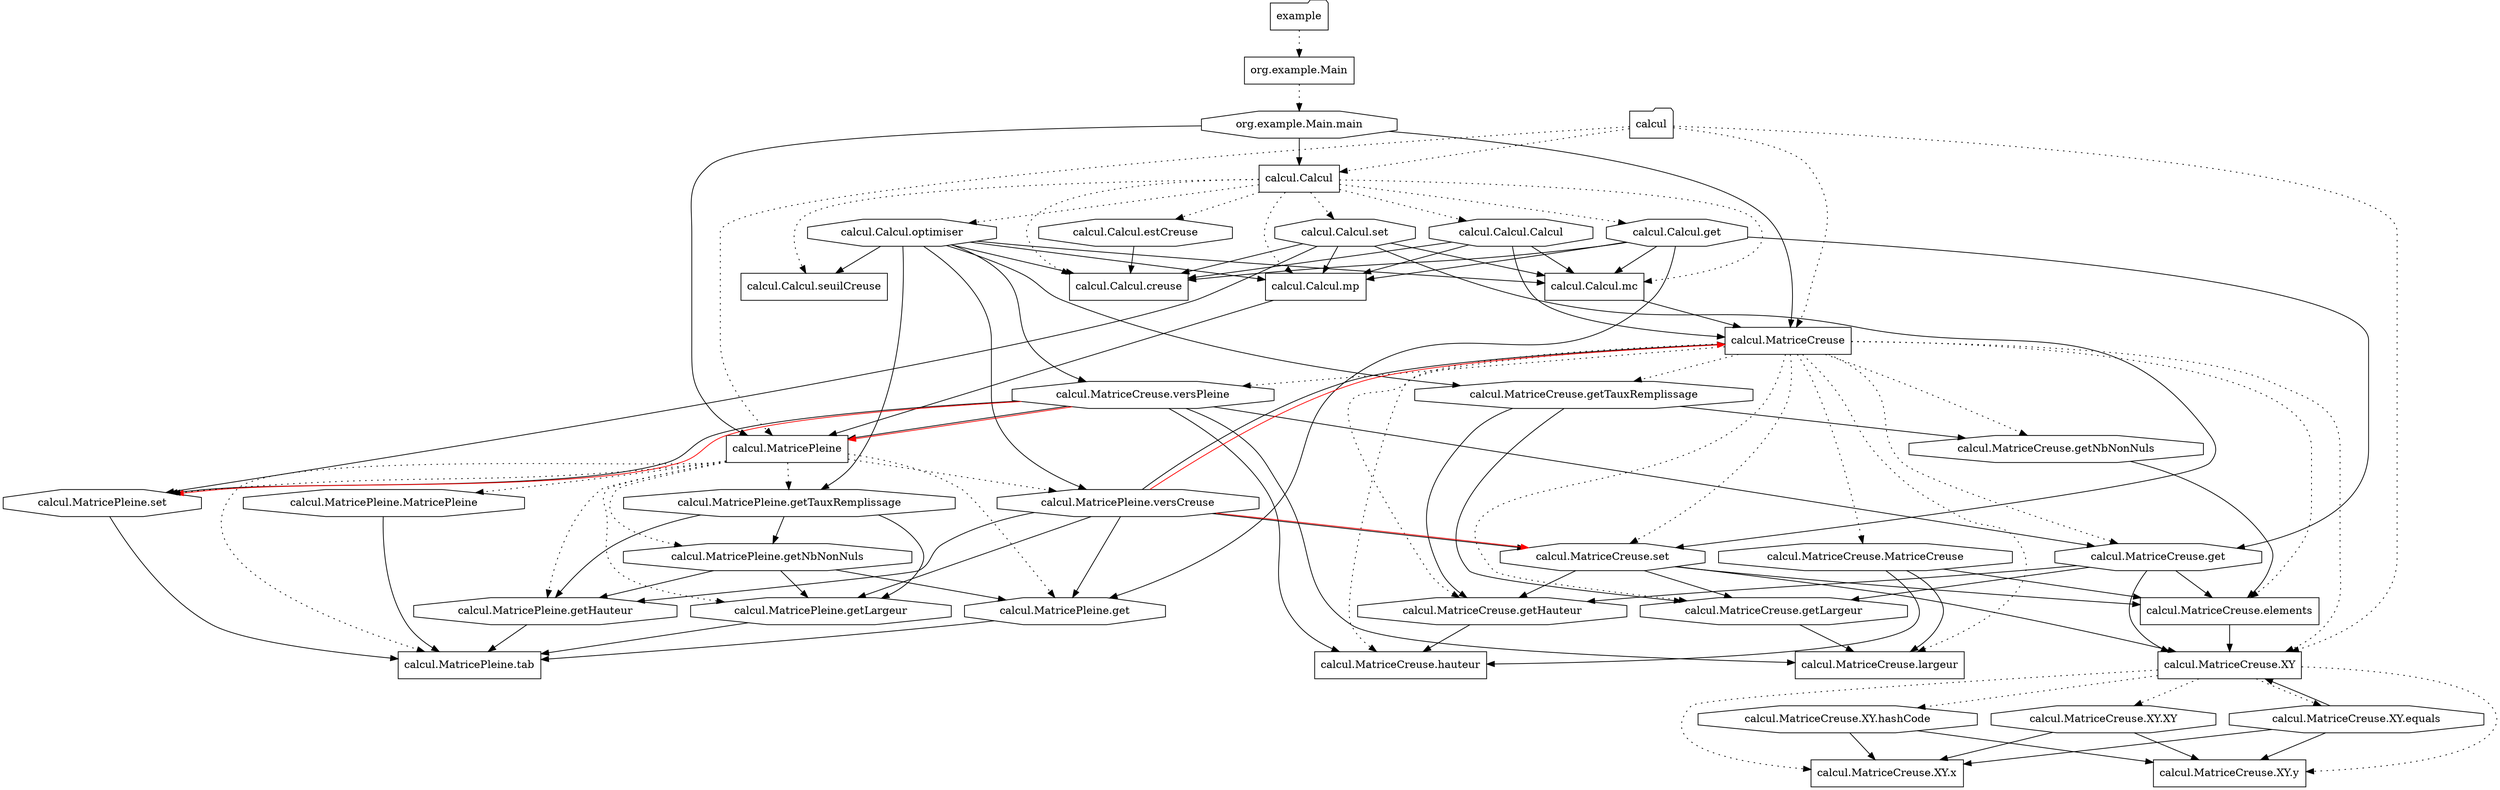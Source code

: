 digraph  G {
  n0 [shape=folder,label="calcul"];
  n1 [shape=box,label="calcul.Calcul"]
  n2 [shape=octagon,label="calcul.Calcul.Calcul"];
  n3 [shape=octagon,label="calcul.Calcul.set"];
  n4 [shape=octagon,label="calcul.Calcul.get"];
  n5 [shape=octagon,label="calcul.Calcul.estCreuse"];
  n6 [shape=octagon,label="calcul.Calcul.optimiser"];
  n7 [shape=doubleellipse,label="calcul.Calcul.seuilCreuse"];
  n8 [shape=doubleellipse,label="calcul.Calcul.creuse"];
  n9 [shape=doubleellipse,label="calcul.Calcul.mc"];
  n10 [shape=doubleellipse,label="calcul.Calcul.mp"];
  n11 [shape=box,label="calcul.MatriceCreuse"]
  n12 [shape=octagon,label="calcul.MatriceCreuse.MatriceCreuse"];
  n13 [shape=octagon,label="calcul.MatriceCreuse.getLargeur"];
  n14 [shape=octagon,label="calcul.MatriceCreuse.getHauteur"];
  n15 [shape=octagon,label="calcul.MatriceCreuse.set"];
  n16 [shape=octagon,label="calcul.MatriceCreuse.get"];
  n17 [shape=octagon,label="calcul.MatriceCreuse.versPleine"];
  n18 [shape=octagon,label="calcul.MatriceCreuse.getTauxRemplissage"];
  n19 [shape=octagon,label="calcul.MatriceCreuse.getNbNonNuls"];
  n20 [shape=doubleellipse,label="calcul.MatriceCreuse.elements"];
  n21 [shape=doubleellipse,label="calcul.MatriceCreuse.hauteur"];
  n22 [shape=doubleellipse,label="calcul.MatriceCreuse.largeur"];
  n23 [shape=box,label="calcul.MatriceCreuse.XY"]
  n24 [shape=octagon,label="calcul.MatriceCreuse.XY.XY"];
  n25 [shape=octagon,label="calcul.MatriceCreuse.XY.equals"];
  n26 [shape=octagon,label="calcul.MatriceCreuse.XY.hashCode"];
  n27 [shape=doubleellipse,label="calcul.MatriceCreuse.XY.x"];
  n28 [shape=doubleellipse,label="calcul.MatriceCreuse.XY.y"];
  n29 [shape=box,label="calcul.MatricePleine"]
  n30 [shape=octagon,label="calcul.MatricePleine.MatricePleine"];
  n31 [shape=octagon,label="calcul.MatricePleine.getHauteur"];
  n32 [shape=octagon,label="calcul.MatricePleine.getLargeur"];
  n33 [shape=octagon,label="calcul.MatricePleine.set"];
  n34 [shape=octagon,label="calcul.MatricePleine.get"];
  n35 [shape=octagon,label="calcul.MatricePleine.versCreuse"];
  n36 [shape=octagon,label="calcul.MatricePleine.getTauxRemplissage"];
  n37 [shape=octagon,label="calcul.MatricePleine.getNbNonNuls"];
  n38 [shape=doubleellipse,label="calcul.MatricePleine.tab"];
  n39 [shape=folder,label="example"];
  n40 [shape=box,label="org.example.Main"]
  n41 [shape=octagon,label="org.example.Main.main"];
  n2 -> n8  ;
  n2 -> n9  ;
  n2 -> n10  ;
  n2 -> n11  ;
  n3 -> n8  ;
  n3 -> n9  ;
  n3 -> n10  ;
  n3 -> n15  ;
  n3 -> n33  ;
  n4 -> n8  ;
  n4 -> n9  ;
  n4 -> n10  ;
  n4 -> n16  ;
  n4 -> n34  ;
  n5 -> n8  ;
  n6 -> n7  ;
  n6 -> n8  ;
  n6 -> n9  ;
  n6 -> n10  ;
  n6 -> n17  ;
  n6 -> n18  ;
  n6 -> n35  ;
  n6 -> n36  ;
  n9 -> n11  ;
  n10 -> n29  ;
  n12 -> n20  ;
  n12 -> n21  ;
  n12 -> n22  ;
  n13 -> n22  ;
  n14 -> n21  ;
  n15 -> n13  ;
  n15 -> n14  ;
  n15 -> n20  ;
  n15 -> n23  ;
  n16 -> n13  ;
  n16 -> n14  ;
  n16 -> n20  ;
  n16 -> n23  ;
  n17 -> n16  ;
  n17 -> n21  ;
  n17 -> n22  ;
  n17 -> n29  ;
  n17 -> n33  ;
  n18 -> n13  ;
  n18 -> n14  ;
  n18 -> n19  ;
  n19 -> n20  ;
  n20 -> n23  ;
  n24 -> n27  ;
  n24 -> n28  ;
  n25 -> n23  ;
  n25 -> n27  ;
  n25 -> n28  ;
  n26 -> n27  ;
  n26 -> n28  ;
  n30 -> n38  ;
  n31 -> n38  ;
  n32 -> n38  ;
  n33 -> n38  ;
  n34 -> n38  ;
  n35 -> n11  ;
  n35 -> n15  ;
  n35 -> n31  ;
  n35 -> n32  ;
  n35 -> n34  ;
  n36 -> n31  ;
  n36 -> n32  ;
  n36 -> n37  ;
  n37 -> n31  ;
  n37 -> n32  ;
  n37 -> n34  ;
  n41 -> n1  ;
  n41 -> n11  ;
  n41 -> n29  ;
  n0 -> n1 [style=dotted] ;
  n0 -> n11 [style=dotted] ;
  n0 -> n23 [style=dotted] ;
  n0 -> n29 [style=dotted] ;
  n1 -> n2 [style=dotted] ;
  n1 -> n3 [style=dotted] ;
  n1 -> n4 [style=dotted] ;
  n1 -> n5 [style=dotted] ;
  n1 -> n6 [style=dotted] ;
  n1 -> n7 [style=dotted] ;
  n1 -> n8 [style=dotted] ;
  n1 -> n9 [style=dotted] ;
  n1 -> n10 [style=dotted] ;
  n11 -> n12 [style=dotted] ;
  n11 -> n13 [style=dotted] ;
  n11 -> n14 [style=dotted] ;
  n11 -> n15 [style=dotted] ;
  n11 -> n16 [style=dotted] ;
  n11 -> n17 [style=dotted] ;
  n11 -> n18 [style=dotted] ;
  n11 -> n19 [style=dotted] ;
  n11 -> n20 [style=dotted] ;
  n11 -> n21 [style=dotted] ;
  n11 -> n22 [style=dotted] ;
  n11 -> n23 [style=dotted] ;
  n23 -> n24 [style=dotted] ;
  n23 -> n25 [style=dotted] ;
  n23 -> n26 [style=dotted] ;
  n23 -> n27 [style=dotted] ;
  n23 -> n28 [style=dotted] ;
  n29 -> n30 [style=dotted] ;
  n29 -> n31 [style=dotted] ;
  n29 -> n32 [style=dotted] ;
  n29 -> n33 [style=dotted] ;
  n29 -> n34 [style=dotted] ;
  n29 -> n35 [style=dotted] ;
  n29 -> n36 [style=dotted] ;
  n29 -> n37 [style=dotted] ;
  n29 -> n38 [style=dotted] ;
  n39 -> n40 [style=dotted] ;
  n40 -> n41 [style=dotted] ;
  n35 -> n11 [color=red] ;
  n35 -> n15 [color=red] ;
  n17 -> n33 [color=red] ;
  n17 -> n29 [color=red] ;
}
